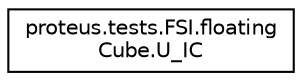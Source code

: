 digraph "Graphical Class Hierarchy"
{
 // LATEX_PDF_SIZE
  edge [fontname="Helvetica",fontsize="10",labelfontname="Helvetica",labelfontsize="10"];
  node [fontname="Helvetica",fontsize="10",shape=record];
  rankdir="LR";
  Node0 [label="proteus.tests.FSI.floating\lCube.U_IC",height=0.2,width=0.4,color="black", fillcolor="white", style="filled",URL="$da/db2/classproteus_1_1tests_1_1FSI_1_1floatingCube_1_1U__IC.html",tooltip=" "];
}
